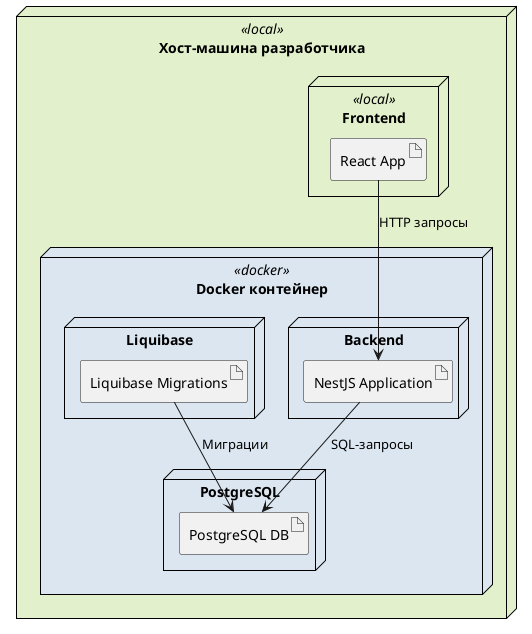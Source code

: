 @startuml
' Установка стиля
skinparam node {
    BackgroundColor<<docker>> #DCE6F1
    BackgroundColor<<local>> #E2F0CB
    BorderColor black
}

' Узлы
node "Хост-машина разработчика" <<local>> {
    node "Docker контейнер" <<docker>> {
        node "Backend" {
            artifact "NestJS Application"
        }
        node "PostgreSQL" {
            artifact "PostgreSQL DB"
        }
        node "Liquibase" {
            artifact "Liquibase Migrations"
        }
    }

    node "Frontend" <<local>> {
        artifact "React App"
    }
}

' Связи
"React App" --> "NestJS Application" : HTTP запросы
"NestJS Application" --> "PostgreSQL DB" : SQL-запросы
"Liquibase Migrations" --> "PostgreSQL DB" : Миграции

@enduml
